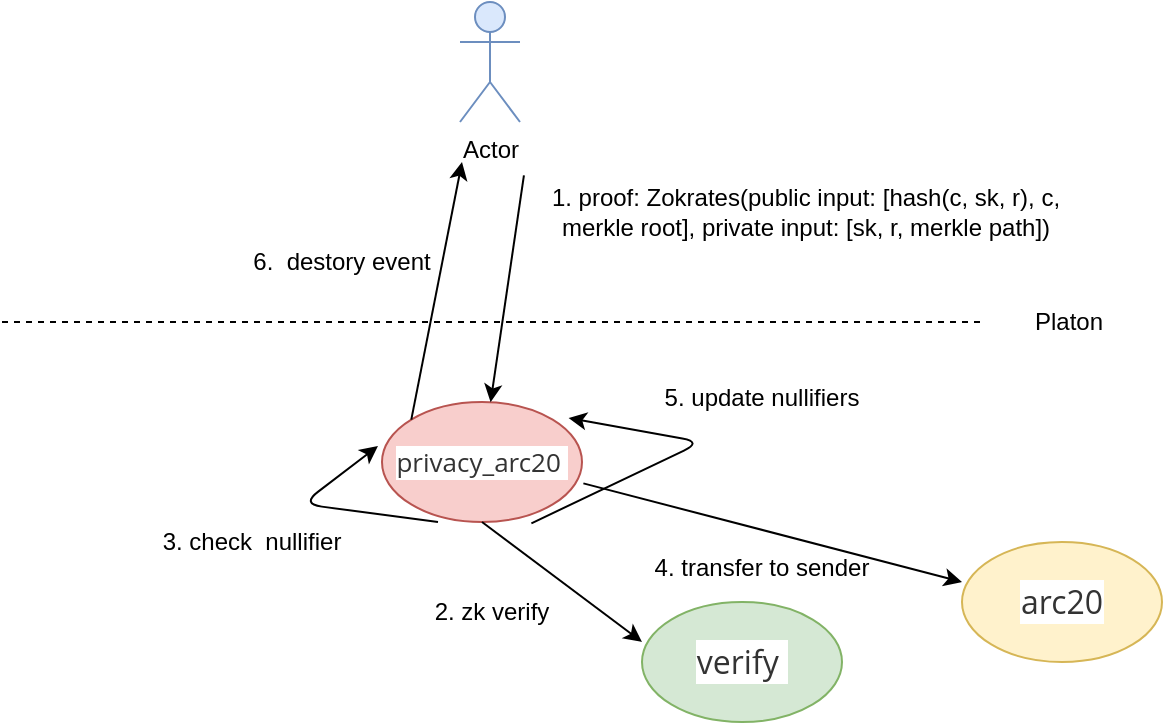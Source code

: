 <mxfile version="12.2.4" pages="1"><diagram id="esAg6hbgwC0--9SNPnfh" name="Page-1"><mxGraphModel dx="550" dy="405" grid="1" gridSize="10" guides="1" tooltips="1" connect="1" arrows="1" fold="1" page="1" pageScale="1" pageWidth="827" pageHeight="1169" math="0" shadow="0"><root><mxCell id="0"/><mxCell id="1" parent="0"/><mxCell id="8" value="" style="endArrow=none;dashed=1;html=1;" parent="1" edge="1"><mxGeometry width="50" height="50" relative="1" as="geometry"><mxPoint x="10" y="210" as="sourcePoint"/><mxPoint x="500" y="210" as="targetPoint"/></mxGeometry></mxCell><mxCell id="9" value="Platon" style="text;html=1;strokeColor=none;fillColor=none;align=center;verticalAlign=middle;whiteSpace=wrap;rounded=0;" parent="1" vertex="1"><mxGeometry x="510" y="200" width="67" height="20" as="geometry"/></mxCell><mxCell id="10" value="&lt;span style=&quot;color: rgb(51 , 51 , 51) ; font-family: &amp;#34;open sans&amp;#34; , &amp;#34;clear sans&amp;#34; , &amp;#34;helvetica neue&amp;#34; , &amp;#34;helvetica&amp;#34; , &amp;#34;arial&amp;#34; , sans-serif ; white-space: pre-wrap ; background-color: rgb(255 , 255 , 255)&quot;&gt;&lt;font style=&quot;font-size: 13px&quot;&gt;privacy_arc20 &lt;/font&gt;&lt;/span&gt;" style="ellipse;whiteSpace=wrap;html=1;fillColor=#f8cecc;strokeColor=#b85450;" parent="1" vertex="1"><mxGeometry x="200" y="250" width="100" height="60" as="geometry"/></mxCell><mxCell id="11" value="&lt;span style=&quot;color: rgb(51 , 51 , 51) ; font-family: &amp;#34;open sans&amp;#34; , &amp;#34;clear sans&amp;#34; , &amp;#34;helvetica neue&amp;#34; , &amp;#34;helvetica&amp;#34; , &amp;#34;arial&amp;#34; , sans-serif ; font-size: 16px ; white-space: pre-wrap ; background-color: rgb(255 , 255 , 255)&quot;&gt;verify &lt;/span&gt;" style="ellipse;whiteSpace=wrap;html=1;fillColor=#d5e8d4;strokeColor=#82b366;" parent="1" vertex="1"><mxGeometry x="330" y="350" width="100" height="60" as="geometry"/></mxCell><mxCell id="13" value="Actor" style="shape=umlActor;verticalLabelPosition=bottom;labelBackgroundColor=#ffffff;verticalAlign=top;html=1;outlineConnect=0;fillColor=#dae8fc;strokeColor=#6c8ebf;" parent="1" vertex="1"><mxGeometry x="239" y="50" width="30" height="60" as="geometry"/></mxCell><mxCell id="14" value="" style="endArrow=classic;html=1;exitX=-0.011;exitY=-0.111;exitDx=0;exitDy=0;exitPerimeter=0;" parent="1" source="15" target="10" edge="1"><mxGeometry width="50" height="50" relative="1" as="geometry"><mxPoint x="310" y="130" as="sourcePoint"/><mxPoint x="310" y="120" as="targetPoint"/></mxGeometry></mxCell><mxCell id="15" value="1.&amp;nbsp;proof: Zokrates(public input: [hash(c, sk, r), c, merkle root], private input: [sk, r, merkle path])" style="text;html=1;strokeColor=none;fillColor=none;align=center;verticalAlign=middle;whiteSpace=wrap;rounded=0;" parent="1" vertex="1"><mxGeometry x="274" y="140" width="276" height="30" as="geometry"/></mxCell><mxCell id="18" value="" style="endArrow=classic;html=1;entryX=0;entryY=0.333;entryDx=0;entryDy=0;entryPerimeter=0;" parent="1" target="11" edge="1"><mxGeometry width="50" height="50" relative="1" as="geometry"><mxPoint x="250" y="310" as="sourcePoint"/><mxPoint x="280" y="350" as="targetPoint"/></mxGeometry></mxCell><mxCell id="19" value="2. zk verify" style="text;html=1;strokeColor=none;fillColor=none;align=center;verticalAlign=middle;whiteSpace=wrap;rounded=0;" parent="1" vertex="1"><mxGeometry x="190" y="340" width="130" height="30" as="geometry"/></mxCell><mxCell id="22" value="" style="endArrow=classic;html=1;entryX=-0.02;entryY=0.367;entryDx=0;entryDy=0;entryPerimeter=0;" parent="1" target="10" edge="1"><mxGeometry width="50" height="50" relative="1" as="geometry"><mxPoint x="228" y="310" as="sourcePoint"/><mxPoint x="160" y="270" as="targetPoint"/><Array as="points"><mxPoint x="160" y="301"/></Array></mxGeometry></mxCell><mxCell id="23" value="3. check&amp;nbsp;&amp;nbsp;nullifier" style="text;html=1;strokeColor=none;fillColor=none;align=center;verticalAlign=middle;whiteSpace=wrap;rounded=0;" parent="1" vertex="1"><mxGeometry x="70" y="305" width="130" height="30" as="geometry"/></mxCell><mxCell id="24" value="" style="endArrow=classic;html=1;exitX=0;exitY=0;exitDx=0;exitDy=0;" parent="1" source="10" edge="1"><mxGeometry width="50" height="50" relative="1" as="geometry"><mxPoint x="150" y="220" as="sourcePoint"/><mxPoint x="240" y="130" as="targetPoint"/></mxGeometry></mxCell><mxCell id="25" value="6.&amp;nbsp; destory event" style="text;html=1;strokeColor=none;fillColor=none;align=center;verticalAlign=middle;whiteSpace=wrap;rounded=0;" parent="1" vertex="1"><mxGeometry x="130" y="170" width="100" height="20" as="geometry"/></mxCell><mxCell id="26" value="" style="endArrow=classic;html=1;exitX=0.747;exitY=1.011;exitDx=0;exitDy=0;exitPerimeter=0;entryX=0.933;entryY=0.133;entryDx=0;entryDy=0;entryPerimeter=0;" parent="1" source="10" target="10" edge="1"><mxGeometry width="50" height="50" relative="1" as="geometry"><mxPoint x="320" y="340" as="sourcePoint"/><mxPoint x="400" y="280" as="targetPoint"/><Array as="points"><mxPoint x="360" y="270"/></Array></mxGeometry></mxCell><mxCell id="27" value="5. update&amp;nbsp;nullifiers&lt;br&gt;&amp;nbsp;" style="text;html=1;strokeColor=none;fillColor=none;align=center;verticalAlign=middle;whiteSpace=wrap;rounded=0;" parent="1" vertex="1"><mxGeometry x="310" y="240" width="160" height="30" as="geometry"/></mxCell><mxCell id="28" value="&lt;font color=&quot;#333333&quot; face=&quot;open sans, clear sans, helvetica neue, helvetica, arial, sans-serif&quot;&gt;&lt;span style=&quot;font-size: 16px ; white-space: pre-wrap ; background-color: rgb(255 , 255 , 255)&quot;&gt;arc20&lt;/span&gt;&lt;/font&gt;" style="ellipse;whiteSpace=wrap;html=1;fillColor=#fff2cc;strokeColor=#d6b656;" parent="1" vertex="1"><mxGeometry x="490" y="320" width="100" height="60" as="geometry"/></mxCell><mxCell id="29" value="" style="endArrow=classic;html=1;entryX=0;entryY=0.333;entryDx=0;entryDy=0;entryPerimeter=0;exitX=1.007;exitY=0.678;exitDx=0;exitDy=0;exitPerimeter=0;" parent="1" target="28" edge="1"><mxGeometry width="50" height="50" relative="1" as="geometry"><mxPoint x="300.7" y="290.68" as="sourcePoint"/><mxPoint x="380" y="270" as="targetPoint"/></mxGeometry></mxCell><mxCell id="30" value="4. transfer to sender&lt;br&gt;&amp;nbsp;" style="text;html=1;strokeColor=none;fillColor=none;align=center;verticalAlign=middle;whiteSpace=wrap;rounded=0;" parent="1" vertex="1"><mxGeometry x="310" y="325" width="160" height="30" as="geometry"/></mxCell></root></mxGraphModel></diagram></mxfile>